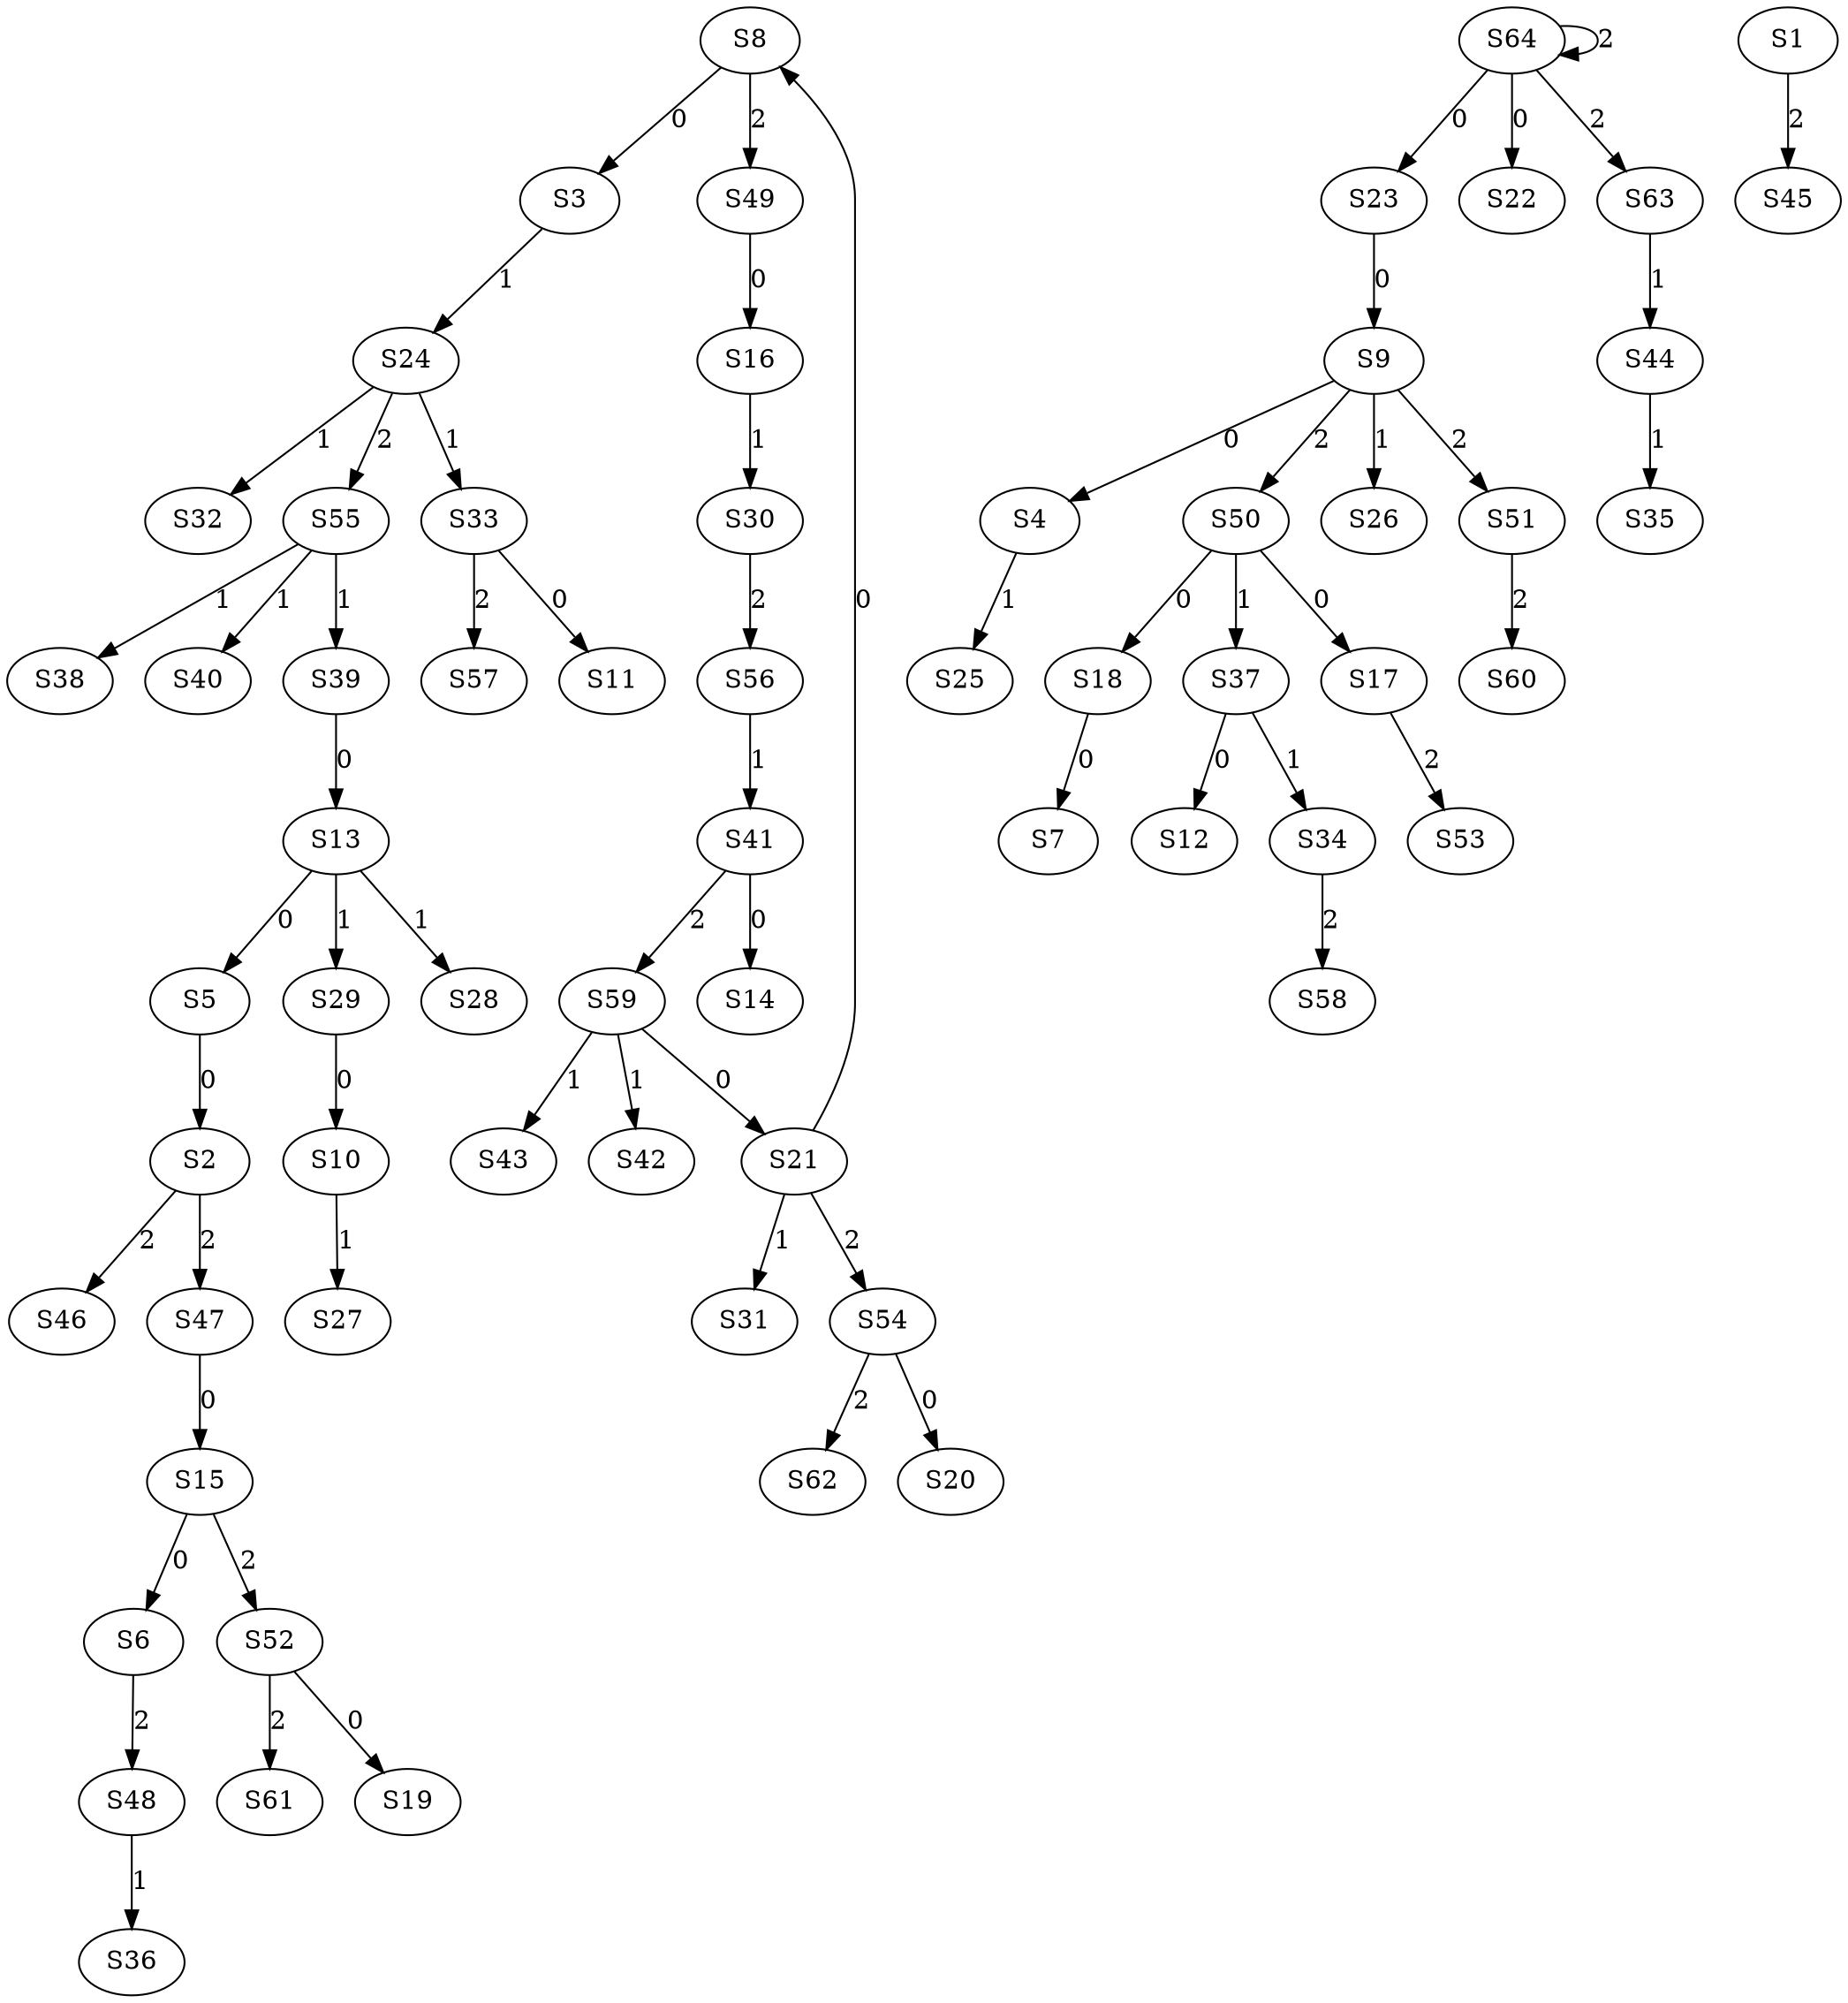 strict digraph {
	S5 -> S2 [ label = 0 ];
	S8 -> S3 [ label = 0 ];
	S9 -> S4 [ label = 0 ];
	S13 -> S5 [ label = 0 ];
	S15 -> S6 [ label = 0 ];
	S18 -> S7 [ label = 0 ];
	S21 -> S8 [ label = 0 ];
	S23 -> S9 [ label = 0 ];
	S29 -> S10 [ label = 0 ];
	S33 -> S11 [ label = 0 ];
	S37 -> S12 [ label = 0 ];
	S39 -> S13 [ label = 0 ];
	S41 -> S14 [ label = 0 ];
	S47 -> S15 [ label = 0 ];
	S49 -> S16 [ label = 0 ];
	S50 -> S17 [ label = 0 ];
	S50 -> S18 [ label = 0 ];
	S52 -> S19 [ label = 0 ];
	S54 -> S20 [ label = 0 ];
	S59 -> S21 [ label = 0 ];
	S64 -> S22 [ label = 0 ];
	S64 -> S23 [ label = 0 ];
	S3 -> S24 [ label = 1 ];
	S4 -> S25 [ label = 1 ];
	S9 -> S26 [ label = 1 ];
	S10 -> S27 [ label = 1 ];
	S13 -> S28 [ label = 1 ];
	S13 -> S29 [ label = 1 ];
	S16 -> S30 [ label = 1 ];
	S21 -> S31 [ label = 1 ];
	S24 -> S32 [ label = 1 ];
	S24 -> S33 [ label = 1 ];
	S37 -> S34 [ label = 1 ];
	S44 -> S35 [ label = 1 ];
	S48 -> S36 [ label = 1 ];
	S50 -> S37 [ label = 1 ];
	S55 -> S38 [ label = 1 ];
	S55 -> S39 [ label = 1 ];
	S55 -> S40 [ label = 1 ];
	S56 -> S41 [ label = 1 ];
	S59 -> S42 [ label = 1 ];
	S59 -> S43 [ label = 1 ];
	S63 -> S44 [ label = 1 ];
	S1 -> S45 [ label = 2 ];
	S2 -> S46 [ label = 2 ];
	S2 -> S47 [ label = 2 ];
	S6 -> S48 [ label = 2 ];
	S8 -> S49 [ label = 2 ];
	S9 -> S50 [ label = 2 ];
	S9 -> S51 [ label = 2 ];
	S15 -> S52 [ label = 2 ];
	S17 -> S53 [ label = 2 ];
	S21 -> S54 [ label = 2 ];
	S24 -> S55 [ label = 2 ];
	S30 -> S56 [ label = 2 ];
	S33 -> S57 [ label = 2 ];
	S34 -> S58 [ label = 2 ];
	S41 -> S59 [ label = 2 ];
	S51 -> S60 [ label = 2 ];
	S52 -> S61 [ label = 2 ];
	S54 -> S62 [ label = 2 ];
	S64 -> S63 [ label = 2 ];
	S64 -> S64 [ label = 2 ];
}